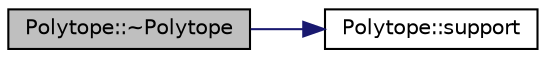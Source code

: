 digraph "Polytope::~Polytope"
{
  edge [fontname="Helvetica",fontsize="10",labelfontname="Helvetica",labelfontsize="10"];
  node [fontname="Helvetica",fontsize="10",shape=record];
  rankdir="LR";
  Node1 [label="Polytope::~Polytope",height=0.2,width=0.4,color="black", fillcolor="grey75", style="filled", fontcolor="black"];
  Node1 -> Node2 [color="midnightblue",fontsize="10",style="solid",fontname="Helvetica"];
  Node2 [label="Polytope::support",height=0.2,width=0.4,color="black", fillcolor="white", style="filled",URL="$class_polytope.html#ab79e69d3e28d7ac54a55905b2724b74f"];
}
